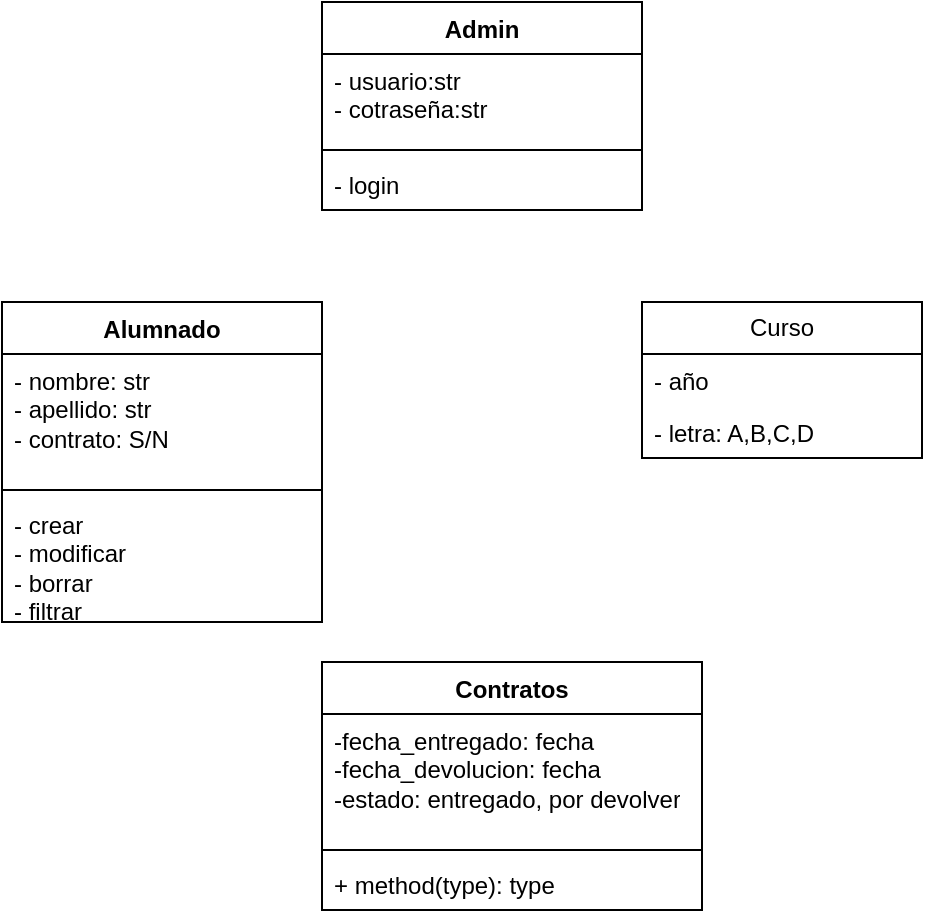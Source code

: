 <mxfile version="26.2.9">
  <diagram name="Page-1" id="...">
    <mxGraphModel dx="2110" dy="1791" grid="1" gridSize="10" guides="1" tooltips="1" connect="1" arrows="1" fold="1" page="1" pageScale="1" pageWidth="827" pageHeight="1169" math="0" shadow="0">
      <root>
        <mxCell id="0" />
        <mxCell id="1" parent="0" />
        <mxCell id="ilcwd0L0cdsoAwt7WevH-2" value="Admin" style="swimlane;fontStyle=1;align=center;verticalAlign=top;childLayout=stackLayout;horizontal=1;startSize=26;horizontalStack=0;resizeParent=1;resizeParentMax=0;resizeLast=0;collapsible=1;marginBottom=0;whiteSpace=wrap;html=1;" vertex="1" parent="1">
          <mxGeometry x="-493" y="-1160" width="160" height="104" as="geometry" />
        </mxCell>
        <mxCell id="ilcwd0L0cdsoAwt7WevH-3" value="- usuario:str&lt;div&gt;- cotraseña:str&lt;/div&gt;" style="text;strokeColor=none;fillColor=none;align=left;verticalAlign=top;spacingLeft=4;spacingRight=4;overflow=hidden;rotatable=0;points=[[0,0.5],[1,0.5]];portConstraint=eastwest;whiteSpace=wrap;html=1;" vertex="1" parent="ilcwd0L0cdsoAwt7WevH-2">
          <mxGeometry y="26" width="160" height="44" as="geometry" />
        </mxCell>
        <mxCell id="ilcwd0L0cdsoAwt7WevH-4" value="" style="line;strokeWidth=1;fillColor=none;align=left;verticalAlign=middle;spacingTop=-1;spacingLeft=3;spacingRight=3;rotatable=0;labelPosition=right;points=[];portConstraint=eastwest;strokeColor=inherit;" vertex="1" parent="ilcwd0L0cdsoAwt7WevH-2">
          <mxGeometry y="70" width="160" height="8" as="geometry" />
        </mxCell>
        <mxCell id="ilcwd0L0cdsoAwt7WevH-5" value="- login" style="text;strokeColor=none;fillColor=none;align=left;verticalAlign=top;spacingLeft=4;spacingRight=4;overflow=hidden;rotatable=0;points=[[0,0.5],[1,0.5]];portConstraint=eastwest;whiteSpace=wrap;html=1;" vertex="1" parent="ilcwd0L0cdsoAwt7WevH-2">
          <mxGeometry y="78" width="160" height="26" as="geometry" />
        </mxCell>
        <mxCell id="ilcwd0L0cdsoAwt7WevH-6" value="Alumnado" style="swimlane;fontStyle=1;align=center;verticalAlign=top;childLayout=stackLayout;horizontal=1;startSize=26;horizontalStack=0;resizeParent=1;resizeParentMax=0;resizeLast=0;collapsible=1;marginBottom=0;whiteSpace=wrap;html=1;" vertex="1" parent="1">
          <mxGeometry x="-653" y="-1010" width="160" height="160" as="geometry" />
        </mxCell>
        <mxCell id="ilcwd0L0cdsoAwt7WevH-7" value="- nombre: str&lt;div&gt;- apellido: str&lt;/div&gt;&lt;div&gt;- contrato: S/N&lt;/div&gt;" style="text;strokeColor=none;fillColor=none;align=left;verticalAlign=top;spacingLeft=4;spacingRight=4;overflow=hidden;rotatable=0;points=[[0,0.5],[1,0.5]];portConstraint=eastwest;whiteSpace=wrap;html=1;" vertex="1" parent="ilcwd0L0cdsoAwt7WevH-6">
          <mxGeometry y="26" width="160" height="64" as="geometry" />
        </mxCell>
        <mxCell id="ilcwd0L0cdsoAwt7WevH-8" value="" style="line;strokeWidth=1;fillColor=none;align=left;verticalAlign=middle;spacingTop=-1;spacingLeft=3;spacingRight=3;rotatable=0;labelPosition=right;points=[];portConstraint=eastwest;strokeColor=inherit;" vertex="1" parent="ilcwd0L0cdsoAwt7WevH-6">
          <mxGeometry y="90" width="160" height="8" as="geometry" />
        </mxCell>
        <mxCell id="ilcwd0L0cdsoAwt7WevH-9" value="- crear&lt;div&gt;- modificar&lt;/div&gt;&lt;div&gt;- borrar&lt;/div&gt;&lt;div&gt;- filtrar&lt;/div&gt;" style="text;strokeColor=none;fillColor=none;align=left;verticalAlign=top;spacingLeft=4;spacingRight=4;overflow=hidden;rotatable=0;points=[[0,0.5],[1,0.5]];portConstraint=eastwest;whiteSpace=wrap;html=1;" vertex="1" parent="ilcwd0L0cdsoAwt7WevH-6">
          <mxGeometry y="98" width="160" height="62" as="geometry" />
        </mxCell>
        <mxCell id="ilcwd0L0cdsoAwt7WevH-10" value="Curso" style="swimlane;fontStyle=0;childLayout=stackLayout;horizontal=1;startSize=26;fillColor=none;horizontalStack=0;resizeParent=1;resizeParentMax=0;resizeLast=0;collapsible=1;marginBottom=0;whiteSpace=wrap;html=1;" vertex="1" parent="1">
          <mxGeometry x="-333" y="-1010" width="140" height="78" as="geometry" />
        </mxCell>
        <mxCell id="ilcwd0L0cdsoAwt7WevH-11" value="- año" style="text;strokeColor=none;fillColor=none;align=left;verticalAlign=top;spacingLeft=4;spacingRight=4;overflow=hidden;rotatable=0;points=[[0,0.5],[1,0.5]];portConstraint=eastwest;whiteSpace=wrap;html=1;" vertex="1" parent="ilcwd0L0cdsoAwt7WevH-10">
          <mxGeometry y="26" width="140" height="26" as="geometry" />
        </mxCell>
        <mxCell id="ilcwd0L0cdsoAwt7WevH-12" value="- letra: A,B,C,D" style="text;strokeColor=none;fillColor=none;align=left;verticalAlign=top;spacingLeft=4;spacingRight=4;overflow=hidden;rotatable=0;points=[[0,0.5],[1,0.5]];portConstraint=eastwest;whiteSpace=wrap;html=1;" vertex="1" parent="ilcwd0L0cdsoAwt7WevH-10">
          <mxGeometry y="52" width="140" height="26" as="geometry" />
        </mxCell>
        <mxCell id="ilcwd0L0cdsoAwt7WevH-14" value="Contratos" style="swimlane;fontStyle=1;align=center;verticalAlign=top;childLayout=stackLayout;horizontal=1;startSize=26;horizontalStack=0;resizeParent=1;resizeParentMax=0;resizeLast=0;collapsible=1;marginBottom=0;whiteSpace=wrap;html=1;" vertex="1" parent="1">
          <mxGeometry x="-493" y="-830" width="190" height="124" as="geometry" />
        </mxCell>
        <mxCell id="ilcwd0L0cdsoAwt7WevH-15" value="-fecha_entregado: fecha&lt;div&gt;-fecha_devolucion: fecha&lt;/div&gt;&lt;div&gt;-estado: entregado, por devolver&lt;/div&gt;" style="text;strokeColor=none;fillColor=none;align=left;verticalAlign=top;spacingLeft=4;spacingRight=4;overflow=hidden;rotatable=0;points=[[0,0.5],[1,0.5]];portConstraint=eastwest;whiteSpace=wrap;html=1;" vertex="1" parent="ilcwd0L0cdsoAwt7WevH-14">
          <mxGeometry y="26" width="190" height="64" as="geometry" />
        </mxCell>
        <mxCell id="ilcwd0L0cdsoAwt7WevH-16" value="" style="line;strokeWidth=1;fillColor=none;align=left;verticalAlign=middle;spacingTop=-1;spacingLeft=3;spacingRight=3;rotatable=0;labelPosition=right;points=[];portConstraint=eastwest;strokeColor=inherit;" vertex="1" parent="ilcwd0L0cdsoAwt7WevH-14">
          <mxGeometry y="90" width="190" height="8" as="geometry" />
        </mxCell>
        <mxCell id="ilcwd0L0cdsoAwt7WevH-17" value="+ method(type): type" style="text;strokeColor=none;fillColor=none;align=left;verticalAlign=top;spacingLeft=4;spacingRight=4;overflow=hidden;rotatable=0;points=[[0,0.5],[1,0.5]];portConstraint=eastwest;whiteSpace=wrap;html=1;" vertex="1" parent="ilcwd0L0cdsoAwt7WevH-14">
          <mxGeometry y="98" width="190" height="26" as="geometry" />
        </mxCell>
      </root>
    </mxGraphModel>
  </diagram>
</mxfile>
